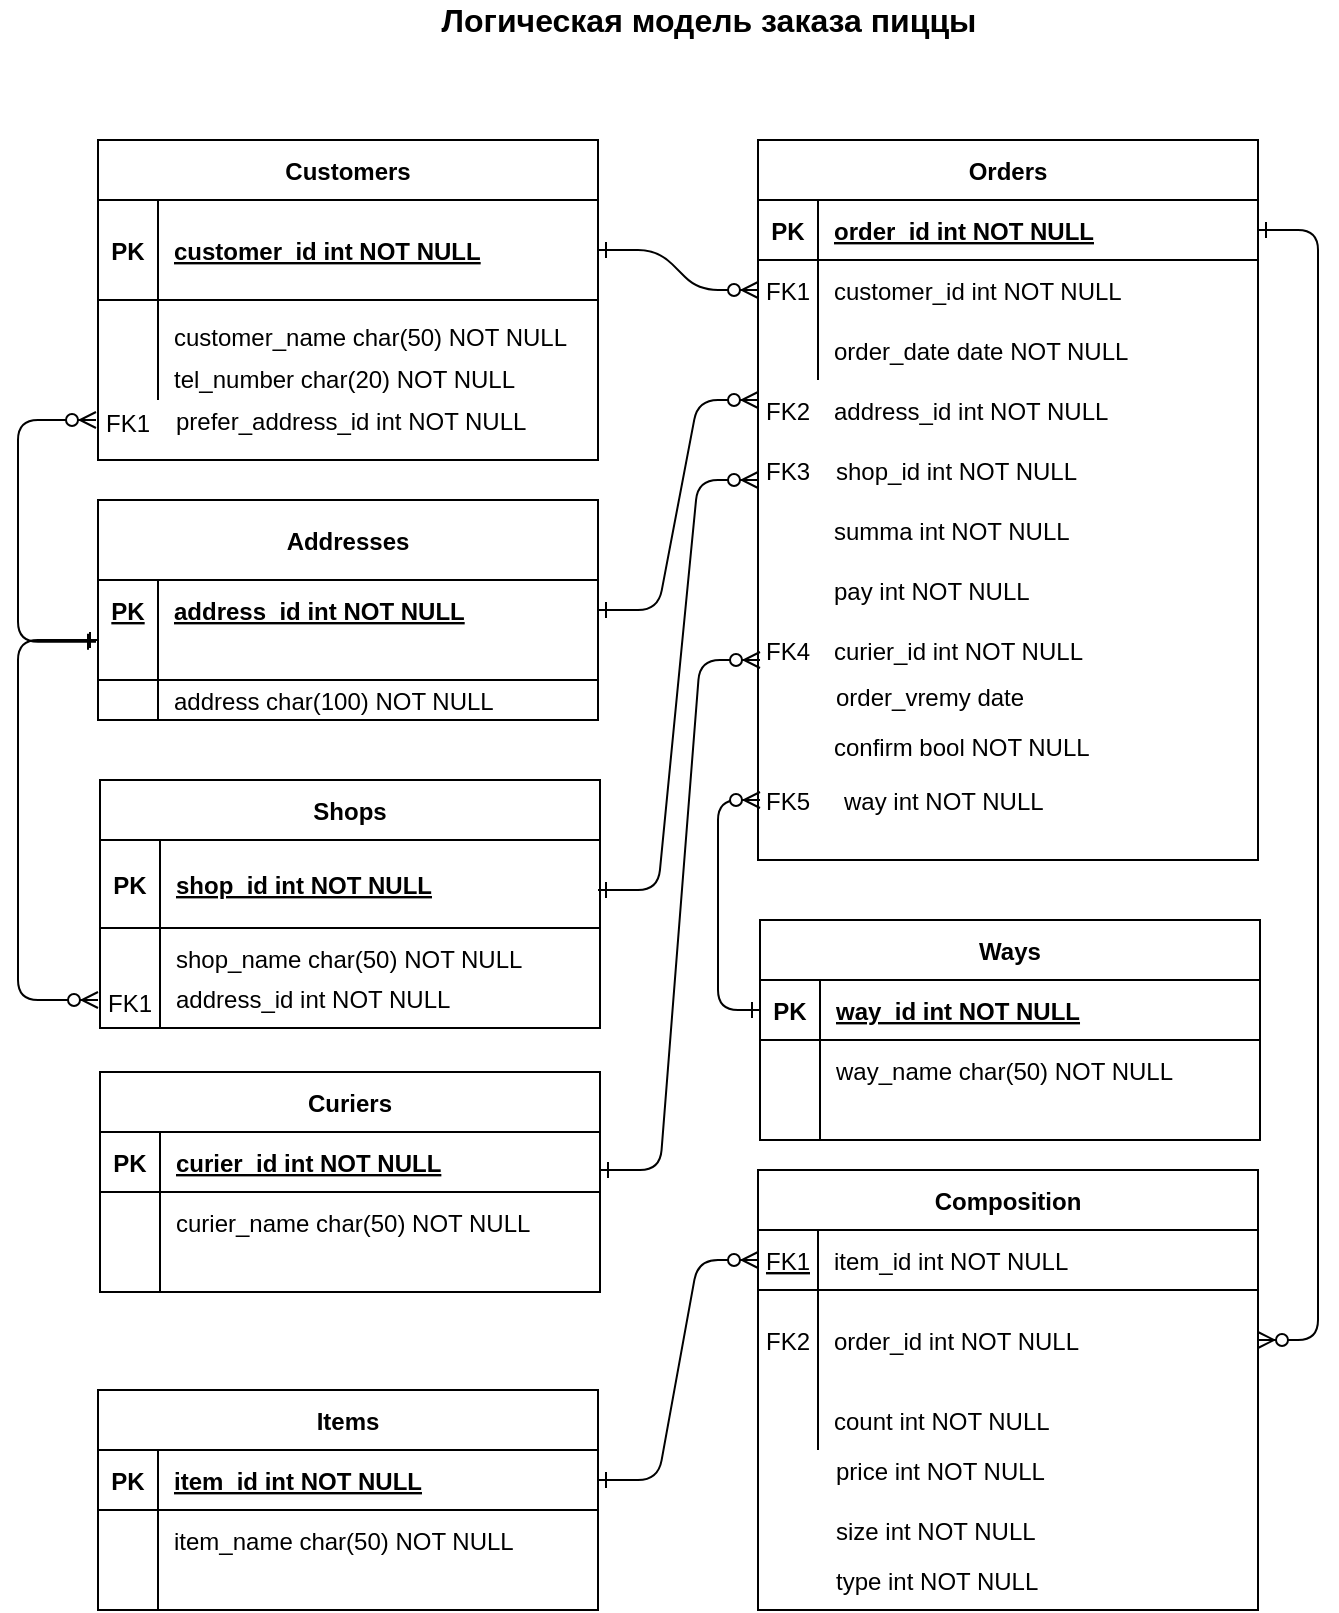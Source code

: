 <mxfile version="13.7.3" type="github">
  <diagram id="R2lEEEUBdFMjLlhIrx00" name="Page-1">
    <mxGraphModel dx="837" dy="647" grid="1" gridSize="10" guides="1" tooltips="1" connect="1" arrows="1" fold="1" page="1" pageScale="1" pageWidth="850" pageHeight="1100" math="0" shadow="0" extFonts="Permanent Marker^https://fonts.googleapis.com/css?family=Permanent+Marker">
      <root>
        <mxCell id="0" />
        <mxCell id="1" parent="0" />
        <mxCell id="C-vyLk0tnHw3VtMMgP7b-1" value="" style="edgeStyle=entityRelationEdgeStyle;endArrow=ERzeroToMany;startArrow=ERone;endFill=1;startFill=0;" parent="1" source="C-vyLk0tnHw3VtMMgP7b-24" target="C-vyLk0tnHw3VtMMgP7b-6" edge="1">
          <mxGeometry width="100" height="100" relative="1" as="geometry">
            <mxPoint x="340" y="720" as="sourcePoint" />
            <mxPoint x="440" y="620" as="targetPoint" />
          </mxGeometry>
        </mxCell>
        <mxCell id="C-vyLk0tnHw3VtMMgP7b-12" value="" style="edgeStyle=entityRelationEdgeStyle;endArrow=ERzeroToMany;startArrow=ERone;endFill=1;startFill=0;" parent="1" source="C-vyLk0tnHw3VtMMgP7b-3" target="C-vyLk0tnHw3VtMMgP7b-17" edge="1">
          <mxGeometry width="100" height="100" relative="1" as="geometry">
            <mxPoint x="400" y="180" as="sourcePoint" />
            <mxPoint x="460" y="205" as="targetPoint" />
          </mxGeometry>
        </mxCell>
        <mxCell id="C-vyLk0tnHw3VtMMgP7b-2" value="Orders" style="shape=table;startSize=30;container=1;collapsible=1;childLayout=tableLayout;fixedRows=1;rowLines=0;fontStyle=1;align=center;resizeLast=1;" parent="1" vertex="1">
          <mxGeometry x="450" y="120" width="250" height="360" as="geometry" />
        </mxCell>
        <mxCell id="C-vyLk0tnHw3VtMMgP7b-3" value="" style="shape=partialRectangle;collapsible=0;dropTarget=0;pointerEvents=0;fillColor=none;points=[[0,0.5],[1,0.5]];portConstraint=eastwest;top=0;left=0;right=0;bottom=1;" parent="C-vyLk0tnHw3VtMMgP7b-2" vertex="1">
          <mxGeometry y="30" width="250" height="30" as="geometry" />
        </mxCell>
        <mxCell id="C-vyLk0tnHw3VtMMgP7b-4" value="PK" style="shape=partialRectangle;overflow=hidden;connectable=0;fillColor=none;top=0;left=0;bottom=0;right=0;fontStyle=1;" parent="C-vyLk0tnHw3VtMMgP7b-3" vertex="1">
          <mxGeometry width="30" height="30" as="geometry" />
        </mxCell>
        <mxCell id="C-vyLk0tnHw3VtMMgP7b-5" value="order_id int NOT NULL " style="shape=partialRectangle;overflow=hidden;connectable=0;fillColor=none;top=0;left=0;bottom=0;right=0;align=left;spacingLeft=6;fontStyle=5;" parent="C-vyLk0tnHw3VtMMgP7b-3" vertex="1">
          <mxGeometry x="30" width="220" height="30" as="geometry" />
        </mxCell>
        <mxCell id="C-vyLk0tnHw3VtMMgP7b-6" value="" style="shape=partialRectangle;collapsible=0;dropTarget=0;pointerEvents=0;fillColor=none;points=[[0,0.5],[1,0.5]];portConstraint=eastwest;top=0;left=0;right=0;bottom=0;" parent="C-vyLk0tnHw3VtMMgP7b-2" vertex="1">
          <mxGeometry y="60" width="250" height="30" as="geometry" />
        </mxCell>
        <mxCell id="C-vyLk0tnHw3VtMMgP7b-7" value="FK1" style="shape=partialRectangle;overflow=hidden;connectable=0;fillColor=none;top=0;left=0;bottom=0;right=0;" parent="C-vyLk0tnHw3VtMMgP7b-6" vertex="1">
          <mxGeometry width="30" height="30" as="geometry" />
        </mxCell>
        <mxCell id="C-vyLk0tnHw3VtMMgP7b-8" value="customer_id int NOT NULL" style="shape=partialRectangle;overflow=hidden;connectable=0;fillColor=none;top=0;left=0;bottom=0;right=0;align=left;spacingLeft=6;" parent="C-vyLk0tnHw3VtMMgP7b-6" vertex="1">
          <mxGeometry x="30" width="220" height="30" as="geometry" />
        </mxCell>
        <mxCell id="C-vyLk0tnHw3VtMMgP7b-9" value="" style="shape=partialRectangle;collapsible=0;dropTarget=0;pointerEvents=0;fillColor=none;points=[[0,0.5],[1,0.5]];portConstraint=eastwest;top=0;left=0;right=0;bottom=0;" parent="C-vyLk0tnHw3VtMMgP7b-2" vertex="1">
          <mxGeometry y="90" width="250" height="30" as="geometry" />
        </mxCell>
        <mxCell id="C-vyLk0tnHw3VtMMgP7b-10" value="" style="shape=partialRectangle;overflow=hidden;connectable=0;fillColor=none;top=0;left=0;bottom=0;right=0;" parent="C-vyLk0tnHw3VtMMgP7b-9" vertex="1">
          <mxGeometry width="30" height="30" as="geometry" />
        </mxCell>
        <mxCell id="C-vyLk0tnHw3VtMMgP7b-11" value="order_date date NOT NULL" style="shape=partialRectangle;overflow=hidden;connectable=0;fillColor=none;top=0;left=0;bottom=0;right=0;align=left;spacingLeft=6;" parent="C-vyLk0tnHw3VtMMgP7b-9" vertex="1">
          <mxGeometry x="30" width="220" height="30" as="geometry" />
        </mxCell>
        <mxCell id="C-vyLk0tnHw3VtMMgP7b-23" value="Customers" style="shape=table;startSize=30;container=1;collapsible=1;childLayout=tableLayout;fixedRows=1;rowLines=0;fontStyle=1;align=center;resizeLast=1;" parent="1" vertex="1">
          <mxGeometry x="120" y="120" width="250" height="160" as="geometry" />
        </mxCell>
        <mxCell id="C-vyLk0tnHw3VtMMgP7b-24" value="" style="shape=partialRectangle;collapsible=0;dropTarget=0;pointerEvents=0;fillColor=none;points=[[0,0.5],[1,0.5]];portConstraint=eastwest;top=0;left=0;right=0;bottom=1;" parent="C-vyLk0tnHw3VtMMgP7b-23" vertex="1">
          <mxGeometry y="30" width="250" height="50" as="geometry" />
        </mxCell>
        <mxCell id="C-vyLk0tnHw3VtMMgP7b-25" value="PK" style="shape=partialRectangle;overflow=hidden;connectable=0;fillColor=none;top=0;left=0;bottom=0;right=0;fontStyle=1;" parent="C-vyLk0tnHw3VtMMgP7b-24" vertex="1">
          <mxGeometry width="30" height="50" as="geometry" />
        </mxCell>
        <mxCell id="C-vyLk0tnHw3VtMMgP7b-26" value="customer_id int NOT NULL " style="shape=partialRectangle;overflow=hidden;connectable=0;fillColor=none;top=0;left=0;bottom=0;right=0;align=left;spacingLeft=6;fontStyle=5;" parent="C-vyLk0tnHw3VtMMgP7b-24" vertex="1">
          <mxGeometry x="30" width="220" height="50" as="geometry" />
        </mxCell>
        <mxCell id="C-vyLk0tnHw3VtMMgP7b-27" value="" style="shape=partialRectangle;collapsible=0;dropTarget=0;pointerEvents=0;fillColor=none;points=[[0,0.5],[1,0.5]];portConstraint=eastwest;top=0;left=0;right=0;bottom=0;" parent="C-vyLk0tnHw3VtMMgP7b-23" vertex="1">
          <mxGeometry y="80" width="250" height="50" as="geometry" />
        </mxCell>
        <mxCell id="C-vyLk0tnHw3VtMMgP7b-28" value="" style="shape=partialRectangle;overflow=hidden;connectable=0;fillColor=none;top=0;left=0;bottom=0;right=0;" parent="C-vyLk0tnHw3VtMMgP7b-27" vertex="1">
          <mxGeometry width="30" height="50" as="geometry" />
        </mxCell>
        <mxCell id="C-vyLk0tnHw3VtMMgP7b-29" value="customer_name char(50) NOT NULL&#xa;" style="shape=partialRectangle;overflow=hidden;connectable=0;fillColor=none;top=0;left=0;bottom=0;right=0;align=left;spacingLeft=6;" parent="C-vyLk0tnHw3VtMMgP7b-27" vertex="1">
          <mxGeometry x="30" width="220" height="50" as="geometry" />
        </mxCell>
        <mxCell id="ihgUpwL0Bxf8vAp9QlQk-12" value="tel_number char(20) NOT NULL" style="shape=partialRectangle;overflow=hidden;connectable=0;fillColor=none;top=0;left=0;bottom=0;right=0;align=left;spacingLeft=6;" vertex="1" parent="1">
          <mxGeometry x="150" y="224" width="220" height="30" as="geometry" />
        </mxCell>
        <mxCell id="ihgUpwL0Bxf8vAp9QlQk-13" value="" style="edgeStyle=entityRelationEdgeStyle;endArrow=ERzeroToMany;startArrow=ERone;endFill=1;startFill=0;entryX=0;entryY=0.5;entryDx=0;entryDy=0;exitX=1;exitY=0.5;exitDx=0;exitDy=0;" edge="1" parent="1" source="ihgUpwL0Bxf8vAp9QlQk-27" target="C-vyLk0tnHw3VtMMgP7b-14">
          <mxGeometry width="100" height="100" relative="1" as="geometry">
            <mxPoint x="420" y="310" as="sourcePoint" />
            <mxPoint x="370" y="382" as="targetPoint" />
          </mxGeometry>
        </mxCell>
        <mxCell id="ihgUpwL0Bxf8vAp9QlQk-14" value="Логическая модель заказа пиццы" style="text;html=1;align=center;verticalAlign=middle;resizable=0;points=[];autosize=1;fontStyle=1;fontSize=16;" vertex="1" parent="1">
          <mxGeometry x="285" y="50" width="280" height="20" as="geometry" />
        </mxCell>
        <mxCell id="ihgUpwL0Bxf8vAp9QlQk-15" value="shop_id int NOT NULL" style="shape=partialRectangle;overflow=hidden;connectable=0;fillColor=none;top=0;left=0;bottom=0;right=0;align=left;spacingLeft=6;" vertex="1" parent="1">
          <mxGeometry x="481" y="270" width="220" height="30" as="geometry" />
        </mxCell>
        <mxCell id="ihgUpwL0Bxf8vAp9QlQk-16" value="FK2" style="shape=partialRectangle;overflow=hidden;connectable=0;fillColor=none;top=0;left=0;bottom=0;right=0;" vertex="1" parent="1">
          <mxGeometry x="450" y="240" width="30" height="30" as="geometry" />
        </mxCell>
        <mxCell id="ihgUpwL0Bxf8vAp9QlQk-17" value="curier_id int NOT NULL" style="shape=partialRectangle;overflow=hidden;connectable=0;fillColor=none;top=0;left=0;bottom=0;right=0;align=left;spacingLeft=6;" vertex="1" parent="1">
          <mxGeometry x="480" y="360" width="220" height="30" as="geometry" />
        </mxCell>
        <mxCell id="ihgUpwL0Bxf8vAp9QlQk-18" value="FK3" style="shape=partialRectangle;overflow=hidden;connectable=0;fillColor=none;top=0;left=0;bottom=0;right=0;" vertex="1" parent="1">
          <mxGeometry x="450" y="270" width="30" height="30" as="geometry" />
        </mxCell>
        <mxCell id="ihgUpwL0Bxf8vAp9QlQk-19" value="summa int NOT NULL" style="shape=partialRectangle;overflow=hidden;connectable=0;fillColor=none;top=0;left=0;bottom=0;right=0;align=left;spacingLeft=6;" vertex="1" parent="1">
          <mxGeometry x="480" y="300" width="220" height="30" as="geometry" />
        </mxCell>
        <mxCell id="ihgUpwL0Bxf8vAp9QlQk-20" value="pay int NOT NULL" style="shape=partialRectangle;overflow=hidden;connectable=0;fillColor=none;top=0;left=0;bottom=0;right=0;align=left;spacingLeft=6;" vertex="1" parent="1">
          <mxGeometry x="480" y="330" width="220" height="30" as="geometry" />
        </mxCell>
        <mxCell id="ihgUpwL0Bxf8vAp9QlQk-23" value="address_id int NOT NULL" style="shape=partialRectangle;overflow=hidden;connectable=0;fillColor=none;top=0;left=0;bottom=0;right=0;align=left;spacingLeft=6;" vertex="1" parent="1">
          <mxGeometry x="480" y="240" width="220" height="30" as="geometry" />
        </mxCell>
        <mxCell id="ihgUpwL0Bxf8vAp9QlQk-24" value="FK4" style="shape=partialRectangle;overflow=hidden;connectable=0;fillColor=none;top=0;left=0;bottom=0;right=0;" vertex="1" parent="1">
          <mxGeometry x="450" y="360" width="30" height="30" as="geometry" />
        </mxCell>
        <mxCell id="ihgUpwL0Bxf8vAp9QlQk-36" value="type int NOT NULL" style="shape=partialRectangle;overflow=hidden;connectable=0;fillColor=none;top=0;left=0;bottom=0;right=0;align=left;spacingLeft=6;" vertex="1" parent="1">
          <mxGeometry x="481" y="825" width="220" height="30" as="geometry" />
        </mxCell>
        <mxCell id="ihgUpwL0Bxf8vAp9QlQk-37" value="size int NOT NULL" style="shape=partialRectangle;overflow=hidden;connectable=0;fillColor=none;top=0;left=0;bottom=0;right=0;align=left;spacingLeft=6;" vertex="1" parent="1">
          <mxGeometry x="481" y="800" width="220" height="30" as="geometry" />
        </mxCell>
        <mxCell id="ihgUpwL0Bxf8vAp9QlQk-38" value="price int NOT NULL" style="shape=partialRectangle;overflow=hidden;connectable=0;fillColor=none;top=0;left=0;bottom=0;right=0;align=left;spacingLeft=6;" vertex="1" parent="1">
          <mxGeometry x="481" y="770" width="220" height="30" as="geometry" />
        </mxCell>
        <mxCell id="ihgUpwL0Bxf8vAp9QlQk-1" value="Addresses" style="shape=table;startSize=40;container=1;collapsible=1;childLayout=tableLayout;fixedRows=1;rowLines=0;fontStyle=1;align=center;resizeLast=1;" vertex="1" parent="1">
          <mxGeometry x="120" y="300" width="250" height="110" as="geometry" />
        </mxCell>
        <mxCell id="ihgUpwL0Bxf8vAp9QlQk-5" value="" style="shape=partialRectangle;collapsible=0;dropTarget=0;pointerEvents=0;fillColor=none;points=[[0,0.5],[1,0.5]];portConstraint=eastwest;top=0;left=0;right=0;bottom=0;" vertex="1" parent="ihgUpwL0Bxf8vAp9QlQk-1">
          <mxGeometry y="40" width="250" height="30" as="geometry" />
        </mxCell>
        <mxCell id="ihgUpwL0Bxf8vAp9QlQk-6" value="PK" style="shape=partialRectangle;overflow=hidden;connectable=0;fillColor=none;top=0;left=0;bottom=0;right=0;fontStyle=5" vertex="1" parent="ihgUpwL0Bxf8vAp9QlQk-5">
          <mxGeometry width="30" height="30" as="geometry" />
        </mxCell>
        <mxCell id="ihgUpwL0Bxf8vAp9QlQk-7" value="address_id int NOT NULL" style="shape=partialRectangle;overflow=hidden;connectable=0;fillColor=none;top=0;left=0;bottom=0;right=0;align=left;spacingLeft=6;fontStyle=5" vertex="1" parent="ihgUpwL0Bxf8vAp9QlQk-5">
          <mxGeometry x="30" width="220" height="30" as="geometry" />
        </mxCell>
        <mxCell id="ihgUpwL0Bxf8vAp9QlQk-2" value="" style="shape=partialRectangle;collapsible=0;dropTarget=0;pointerEvents=0;fillColor=none;points=[[0,0.5],[1,0.5]];portConstraint=eastwest;top=0;left=0;right=0;bottom=1;" vertex="1" parent="ihgUpwL0Bxf8vAp9QlQk-1">
          <mxGeometry y="70" width="250" height="20" as="geometry" />
        </mxCell>
        <mxCell id="ihgUpwL0Bxf8vAp9QlQk-3" value="" style="shape=partialRectangle;overflow=hidden;connectable=0;fillColor=none;top=0;left=0;bottom=0;right=0;fontStyle=0;" vertex="1" parent="ihgUpwL0Bxf8vAp9QlQk-2">
          <mxGeometry width="30" height="20" as="geometry" />
        </mxCell>
        <mxCell id="ihgUpwL0Bxf8vAp9QlQk-4" value="" style="shape=partialRectangle;overflow=hidden;connectable=0;fillColor=none;top=0;left=0;bottom=0;right=0;align=left;spacingLeft=6;fontStyle=0;" vertex="1" parent="ihgUpwL0Bxf8vAp9QlQk-2">
          <mxGeometry x="30" width="220" height="20" as="geometry" />
        </mxCell>
        <mxCell id="ihgUpwL0Bxf8vAp9QlQk-8" value="" style="shape=partialRectangle;collapsible=0;dropTarget=0;pointerEvents=0;fillColor=none;points=[[0,0.5],[1,0.5]];portConstraint=eastwest;top=0;left=0;right=0;bottom=0;" vertex="1" parent="ihgUpwL0Bxf8vAp9QlQk-1">
          <mxGeometry y="90" width="250" height="20" as="geometry" />
        </mxCell>
        <mxCell id="ihgUpwL0Bxf8vAp9QlQk-9" value="" style="shape=partialRectangle;overflow=hidden;connectable=0;fillColor=none;top=0;left=0;bottom=0;right=0;" vertex="1" parent="ihgUpwL0Bxf8vAp9QlQk-8">
          <mxGeometry width="30" height="20" as="geometry" />
        </mxCell>
        <mxCell id="ihgUpwL0Bxf8vAp9QlQk-10" value="address char(100) NOT NULL" style="shape=partialRectangle;overflow=hidden;connectable=0;fillColor=none;top=0;left=0;bottom=0;right=0;align=left;spacingLeft=6;" vertex="1" parent="ihgUpwL0Bxf8vAp9QlQk-8">
          <mxGeometry x="30" width="220" height="20" as="geometry" />
        </mxCell>
        <mxCell id="ihgUpwL0Bxf8vAp9QlQk-64" value="prefer_address_id int NOT NULL" style="shape=partialRectangle;overflow=hidden;connectable=0;fillColor=none;top=0;left=0;bottom=0;right=0;align=left;spacingLeft=6;" vertex="1" parent="1">
          <mxGeometry x="151" y="245" width="220" height="30" as="geometry" />
        </mxCell>
        <mxCell id="ihgUpwL0Bxf8vAp9QlQk-65" value="FK1" style="shape=partialRectangle;overflow=hidden;connectable=0;fillColor=none;top=0;left=0;bottom=0;right=0;fontStyle=0;" vertex="1" parent="1">
          <mxGeometry x="120" y="251" width="30" height="20" as="geometry" />
        </mxCell>
        <mxCell id="C-vyLk0tnHw3VtMMgP7b-13" value="Composition" style="shape=table;startSize=30;container=1;collapsible=1;childLayout=tableLayout;fixedRows=1;rowLines=0;fontStyle=1;align=center;resizeLast=1;" parent="1" vertex="1">
          <mxGeometry x="450" y="635" width="250" height="220" as="geometry" />
        </mxCell>
        <mxCell id="C-vyLk0tnHw3VtMMgP7b-14" value="" style="shape=partialRectangle;collapsible=0;dropTarget=0;pointerEvents=0;fillColor=none;points=[[0,0.5],[1,0.5]];portConstraint=eastwest;top=0;left=0;right=0;bottom=1;" parent="C-vyLk0tnHw3VtMMgP7b-13" vertex="1">
          <mxGeometry y="30" width="250" height="30" as="geometry" />
        </mxCell>
        <mxCell id="C-vyLk0tnHw3VtMMgP7b-15" value="FK1" style="shape=partialRectangle;overflow=hidden;connectable=0;fillColor=none;top=0;left=0;bottom=0;right=0;fontStyle=4;" parent="C-vyLk0tnHw3VtMMgP7b-14" vertex="1">
          <mxGeometry width="30" height="30" as="geometry" />
        </mxCell>
        <mxCell id="C-vyLk0tnHw3VtMMgP7b-16" value="item_id int NOT NULL " style="shape=partialRectangle;overflow=hidden;connectable=0;fillColor=none;top=0;left=0;bottom=0;right=0;align=left;spacingLeft=6;fontStyle=0;" parent="C-vyLk0tnHw3VtMMgP7b-14" vertex="1">
          <mxGeometry x="30" width="220" height="30" as="geometry" />
        </mxCell>
        <mxCell id="C-vyLk0tnHw3VtMMgP7b-17" value="" style="shape=partialRectangle;collapsible=0;dropTarget=0;pointerEvents=0;fillColor=none;points=[[0,0.5],[1,0.5]];portConstraint=eastwest;top=0;left=0;right=0;bottom=0;" parent="C-vyLk0tnHw3VtMMgP7b-13" vertex="1">
          <mxGeometry y="60" width="250" height="50" as="geometry" />
        </mxCell>
        <mxCell id="C-vyLk0tnHw3VtMMgP7b-18" value="FK2" style="shape=partialRectangle;overflow=hidden;connectable=0;fillColor=none;top=0;left=0;bottom=0;right=0;" parent="C-vyLk0tnHw3VtMMgP7b-17" vertex="1">
          <mxGeometry width="30" height="50" as="geometry" />
        </mxCell>
        <mxCell id="C-vyLk0tnHw3VtMMgP7b-19" value="order_id int NOT NULL" style="shape=partialRectangle;overflow=hidden;connectable=0;fillColor=none;top=0;left=0;bottom=0;right=0;align=left;spacingLeft=6;" parent="C-vyLk0tnHw3VtMMgP7b-17" vertex="1">
          <mxGeometry x="30" width="220" height="50" as="geometry" />
        </mxCell>
        <mxCell id="C-vyLk0tnHw3VtMMgP7b-20" value="" style="shape=partialRectangle;collapsible=0;dropTarget=0;pointerEvents=0;fillColor=none;points=[[0,0.5],[1,0.5]];portConstraint=eastwest;top=0;left=0;right=0;bottom=0;" parent="C-vyLk0tnHw3VtMMgP7b-13" vertex="1">
          <mxGeometry y="110" width="250" height="30" as="geometry" />
        </mxCell>
        <mxCell id="C-vyLk0tnHw3VtMMgP7b-21" value="" style="shape=partialRectangle;overflow=hidden;connectable=0;fillColor=none;top=0;left=0;bottom=0;right=0;" parent="C-vyLk0tnHw3VtMMgP7b-20" vertex="1">
          <mxGeometry width="30" height="30" as="geometry" />
        </mxCell>
        <mxCell id="C-vyLk0tnHw3VtMMgP7b-22" value="count int NOT NULL" style="shape=partialRectangle;overflow=hidden;connectable=0;fillColor=none;top=0;left=0;bottom=0;right=0;align=left;spacingLeft=6;" parent="C-vyLk0tnHw3VtMMgP7b-20" vertex="1">
          <mxGeometry x="30" width="220" height="30" as="geometry" />
        </mxCell>
        <mxCell id="ihgUpwL0Bxf8vAp9QlQk-26" value="Items" style="shape=table;startSize=30;container=1;collapsible=1;childLayout=tableLayout;fixedRows=1;rowLines=0;fontStyle=1;align=center;resizeLast=1;" vertex="1" parent="1">
          <mxGeometry x="120" y="745" width="250" height="110" as="geometry" />
        </mxCell>
        <mxCell id="ihgUpwL0Bxf8vAp9QlQk-27" value="" style="shape=partialRectangle;collapsible=0;dropTarget=0;pointerEvents=0;fillColor=none;points=[[0,0.5],[1,0.5]];portConstraint=eastwest;top=0;left=0;right=0;bottom=1;" vertex="1" parent="ihgUpwL0Bxf8vAp9QlQk-26">
          <mxGeometry y="30" width="250" height="30" as="geometry" />
        </mxCell>
        <mxCell id="ihgUpwL0Bxf8vAp9QlQk-28" value="PK" style="shape=partialRectangle;overflow=hidden;connectable=0;fillColor=none;top=0;left=0;bottom=0;right=0;fontStyle=1;" vertex="1" parent="ihgUpwL0Bxf8vAp9QlQk-27">
          <mxGeometry width="30" height="30" as="geometry" />
        </mxCell>
        <mxCell id="ihgUpwL0Bxf8vAp9QlQk-29" value="item_id int NOT NULL " style="shape=partialRectangle;overflow=hidden;connectable=0;fillColor=none;top=0;left=0;bottom=0;right=0;align=left;spacingLeft=6;fontStyle=5;" vertex="1" parent="ihgUpwL0Bxf8vAp9QlQk-27">
          <mxGeometry x="30" width="220" height="30" as="geometry" />
        </mxCell>
        <mxCell id="ihgUpwL0Bxf8vAp9QlQk-33" value="" style="shape=partialRectangle;collapsible=0;dropTarget=0;pointerEvents=0;fillColor=none;points=[[0,0.5],[1,0.5]];portConstraint=eastwest;top=0;left=0;right=0;bottom=0;" vertex="1" parent="ihgUpwL0Bxf8vAp9QlQk-26">
          <mxGeometry y="60" width="250" height="30" as="geometry" />
        </mxCell>
        <mxCell id="ihgUpwL0Bxf8vAp9QlQk-34" value="" style="shape=partialRectangle;overflow=hidden;connectable=0;fillColor=none;top=0;left=0;bottom=0;right=0;" vertex="1" parent="ihgUpwL0Bxf8vAp9QlQk-33">
          <mxGeometry width="30" height="30" as="geometry" />
        </mxCell>
        <mxCell id="ihgUpwL0Bxf8vAp9QlQk-35" value="item_name char(50) NOT NULL" style="shape=partialRectangle;overflow=hidden;connectable=0;fillColor=none;top=0;left=0;bottom=0;right=0;align=left;spacingLeft=6;" vertex="1" parent="ihgUpwL0Bxf8vAp9QlQk-33">
          <mxGeometry x="30" width="220" height="30" as="geometry" />
        </mxCell>
        <mxCell id="ihgUpwL0Bxf8vAp9QlQk-30" value="" style="shape=partialRectangle;collapsible=0;dropTarget=0;pointerEvents=0;fillColor=none;points=[[0,0.5],[1,0.5]];portConstraint=eastwest;top=0;left=0;right=0;bottom=0;" vertex="1" parent="ihgUpwL0Bxf8vAp9QlQk-26">
          <mxGeometry y="90" width="250" height="20" as="geometry" />
        </mxCell>
        <mxCell id="ihgUpwL0Bxf8vAp9QlQk-31" value="" style="shape=partialRectangle;overflow=hidden;connectable=0;fillColor=none;top=0;left=0;bottom=0;right=0;" vertex="1" parent="ihgUpwL0Bxf8vAp9QlQk-30">
          <mxGeometry width="30" height="20" as="geometry" />
        </mxCell>
        <mxCell id="ihgUpwL0Bxf8vAp9QlQk-32" value="" style="shape=partialRectangle;overflow=hidden;connectable=0;fillColor=none;top=0;left=0;bottom=0;right=0;align=left;spacingLeft=6;" vertex="1" parent="ihgUpwL0Bxf8vAp9QlQk-30">
          <mxGeometry x="30" width="220" height="20" as="geometry" />
        </mxCell>
        <mxCell id="ihgUpwL0Bxf8vAp9QlQk-66" value="address_id int NOT NULL" style="shape=partialRectangle;overflow=hidden;connectable=0;fillColor=none;top=0;left=0;bottom=0;right=0;align=left;spacingLeft=6;" vertex="1" parent="1">
          <mxGeometry x="151" y="534" width="220" height="30" as="geometry" />
        </mxCell>
        <mxCell id="ihgUpwL0Bxf8vAp9QlQk-49" value="Curiers" style="shape=table;startSize=30;container=1;collapsible=1;childLayout=tableLayout;fixedRows=1;rowLines=0;fontStyle=1;align=center;resizeLast=1;" vertex="1" parent="1">
          <mxGeometry x="121" y="586" width="250" height="110" as="geometry" />
        </mxCell>
        <mxCell id="ihgUpwL0Bxf8vAp9QlQk-50" value="" style="shape=partialRectangle;collapsible=0;dropTarget=0;pointerEvents=0;fillColor=none;points=[[0,0.5],[1,0.5]];portConstraint=eastwest;top=0;left=0;right=0;bottom=1;" vertex="1" parent="ihgUpwL0Bxf8vAp9QlQk-49">
          <mxGeometry y="30" width="250" height="30" as="geometry" />
        </mxCell>
        <mxCell id="ihgUpwL0Bxf8vAp9QlQk-51" value="PK" style="shape=partialRectangle;overflow=hidden;connectable=0;fillColor=none;top=0;left=0;bottom=0;right=0;fontStyle=1;" vertex="1" parent="ihgUpwL0Bxf8vAp9QlQk-50">
          <mxGeometry width="30" height="30" as="geometry" />
        </mxCell>
        <mxCell id="ihgUpwL0Bxf8vAp9QlQk-52" value="curier_id int NOT NULL" style="shape=partialRectangle;overflow=hidden;connectable=0;fillColor=none;top=0;left=0;bottom=0;right=0;align=left;spacingLeft=6;fontStyle=5;" vertex="1" parent="ihgUpwL0Bxf8vAp9QlQk-50">
          <mxGeometry x="30" width="220" height="30" as="geometry" />
        </mxCell>
        <mxCell id="ihgUpwL0Bxf8vAp9QlQk-53" value="" style="shape=partialRectangle;collapsible=0;dropTarget=0;pointerEvents=0;fillColor=none;points=[[0,0.5],[1,0.5]];portConstraint=eastwest;top=0;left=0;right=0;bottom=0;" vertex="1" parent="ihgUpwL0Bxf8vAp9QlQk-49">
          <mxGeometry y="60" width="250" height="30" as="geometry" />
        </mxCell>
        <mxCell id="ihgUpwL0Bxf8vAp9QlQk-54" value="" style="shape=partialRectangle;overflow=hidden;connectable=0;fillColor=none;top=0;left=0;bottom=0;right=0;" vertex="1" parent="ihgUpwL0Bxf8vAp9QlQk-53">
          <mxGeometry width="30" height="30" as="geometry" />
        </mxCell>
        <mxCell id="ihgUpwL0Bxf8vAp9QlQk-55" value="curier_name char(50) NOT NULL" style="shape=partialRectangle;overflow=hidden;connectable=0;fillColor=none;top=0;left=0;bottom=0;right=0;align=left;spacingLeft=6;" vertex="1" parent="ihgUpwL0Bxf8vAp9QlQk-53">
          <mxGeometry x="30" width="220" height="30" as="geometry" />
        </mxCell>
        <mxCell id="ihgUpwL0Bxf8vAp9QlQk-56" value="" style="shape=partialRectangle;collapsible=0;dropTarget=0;pointerEvents=0;fillColor=none;points=[[0,0.5],[1,0.5]];portConstraint=eastwest;top=0;left=0;right=0;bottom=0;" vertex="1" parent="ihgUpwL0Bxf8vAp9QlQk-49">
          <mxGeometry y="90" width="250" height="20" as="geometry" />
        </mxCell>
        <mxCell id="ihgUpwL0Bxf8vAp9QlQk-57" value="" style="shape=partialRectangle;overflow=hidden;connectable=0;fillColor=none;top=0;left=0;bottom=0;right=0;" vertex="1" parent="ihgUpwL0Bxf8vAp9QlQk-56">
          <mxGeometry width="30" height="20" as="geometry" />
        </mxCell>
        <mxCell id="ihgUpwL0Bxf8vAp9QlQk-58" value="" style="shape=partialRectangle;overflow=hidden;connectable=0;fillColor=none;top=0;left=0;bottom=0;right=0;align=left;spacingLeft=6;" vertex="1" parent="ihgUpwL0Bxf8vAp9QlQk-56">
          <mxGeometry x="30" width="220" height="20" as="geometry" />
        </mxCell>
        <mxCell id="ihgUpwL0Bxf8vAp9QlQk-39" value="Shops" style="shape=table;startSize=30;container=1;collapsible=1;childLayout=tableLayout;fixedRows=1;rowLines=0;fontStyle=1;align=center;resizeLast=1;" vertex="1" parent="1">
          <mxGeometry x="121" y="440" width="250" height="124" as="geometry" />
        </mxCell>
        <mxCell id="ihgUpwL0Bxf8vAp9QlQk-40" value="" style="shape=partialRectangle;collapsible=0;dropTarget=0;pointerEvents=0;fillColor=none;points=[[0,0.5],[1,0.5]];portConstraint=eastwest;top=0;left=0;right=0;bottom=1;" vertex="1" parent="ihgUpwL0Bxf8vAp9QlQk-39">
          <mxGeometry y="30" width="250" height="44" as="geometry" />
        </mxCell>
        <mxCell id="ihgUpwL0Bxf8vAp9QlQk-41" value="PK" style="shape=partialRectangle;overflow=hidden;connectable=0;fillColor=none;top=0;left=0;bottom=0;right=0;fontStyle=1;" vertex="1" parent="ihgUpwL0Bxf8vAp9QlQk-40">
          <mxGeometry width="30" height="44" as="geometry" />
        </mxCell>
        <mxCell id="ihgUpwL0Bxf8vAp9QlQk-42" value="shop_id int NOT NULL" style="shape=partialRectangle;overflow=hidden;connectable=0;fillColor=none;top=0;left=0;bottom=0;right=0;align=left;spacingLeft=6;fontStyle=5;" vertex="1" parent="ihgUpwL0Bxf8vAp9QlQk-40">
          <mxGeometry x="30" width="220" height="44" as="geometry" />
        </mxCell>
        <mxCell id="ihgUpwL0Bxf8vAp9QlQk-43" value="" style="shape=partialRectangle;collapsible=0;dropTarget=0;pointerEvents=0;fillColor=none;points=[[0,0.5],[1,0.5]];portConstraint=eastwest;top=0;left=0;right=0;bottom=0;" vertex="1" parent="ihgUpwL0Bxf8vAp9QlQk-39">
          <mxGeometry y="74" width="250" height="30" as="geometry" />
        </mxCell>
        <mxCell id="ihgUpwL0Bxf8vAp9QlQk-44" value="" style="shape=partialRectangle;overflow=hidden;connectable=0;fillColor=none;top=0;left=0;bottom=0;right=0;" vertex="1" parent="ihgUpwL0Bxf8vAp9QlQk-43">
          <mxGeometry width="30" height="30" as="geometry" />
        </mxCell>
        <mxCell id="ihgUpwL0Bxf8vAp9QlQk-45" value="shop_name char(50) NOT NULL" style="shape=partialRectangle;overflow=hidden;connectable=0;fillColor=none;top=0;left=0;bottom=0;right=0;align=left;spacingLeft=6;" vertex="1" parent="ihgUpwL0Bxf8vAp9QlQk-43">
          <mxGeometry x="30" width="220" height="30" as="geometry" />
        </mxCell>
        <mxCell id="ihgUpwL0Bxf8vAp9QlQk-46" value="" style="shape=partialRectangle;collapsible=0;dropTarget=0;pointerEvents=0;fillColor=none;points=[[0,0.5],[1,0.5]];portConstraint=eastwest;top=0;left=0;right=0;bottom=0;" vertex="1" parent="ihgUpwL0Bxf8vAp9QlQk-39">
          <mxGeometry y="104" width="250" height="20" as="geometry" />
        </mxCell>
        <mxCell id="ihgUpwL0Bxf8vAp9QlQk-47" value="" style="shape=partialRectangle;overflow=hidden;connectable=0;fillColor=none;top=0;left=0;bottom=0;right=0;" vertex="1" parent="ihgUpwL0Bxf8vAp9QlQk-46">
          <mxGeometry width="30" height="20" as="geometry" />
        </mxCell>
        <mxCell id="ihgUpwL0Bxf8vAp9QlQk-48" value="" style="shape=partialRectangle;overflow=hidden;connectable=0;fillColor=none;top=0;left=0;bottom=0;right=0;align=left;spacingLeft=6;" vertex="1" parent="ihgUpwL0Bxf8vAp9QlQk-46">
          <mxGeometry x="30" width="220" height="20" as="geometry" />
        </mxCell>
        <mxCell id="ihgUpwL0Bxf8vAp9QlQk-72" value="" style="edgeStyle=entityRelationEdgeStyle;endArrow=ERzeroToMany;startArrow=ERone;endFill=1;startFill=0;exitX=1;exitY=0.5;exitDx=0;exitDy=0;" edge="1" parent="1">
          <mxGeometry width="100" height="100" relative="1" as="geometry">
            <mxPoint x="371" y="635" as="sourcePoint" />
            <mxPoint x="451" y="380" as="targetPoint" />
          </mxGeometry>
        </mxCell>
        <mxCell id="ihgUpwL0Bxf8vAp9QlQk-73" value="" style="edgeStyle=entityRelationEdgeStyle;endArrow=ERzeroToMany;startArrow=ERone;endFill=1;startFill=0;" edge="1" parent="1">
          <mxGeometry width="100" height="100" relative="1" as="geometry">
            <mxPoint x="370" y="495" as="sourcePoint" />
            <mxPoint x="450" y="290" as="targetPoint" />
          </mxGeometry>
        </mxCell>
        <mxCell id="ihgUpwL0Bxf8vAp9QlQk-74" value="" style="edgeStyle=entityRelationEdgeStyle;endArrow=ERzeroToMany;startArrow=ERone;endFill=1;startFill=0;exitX=1;exitY=0.5;exitDx=0;exitDy=0;" edge="1" parent="1" source="ihgUpwL0Bxf8vAp9QlQk-5">
          <mxGeometry width="100" height="100" relative="1" as="geometry">
            <mxPoint x="480" y="520" as="sourcePoint" />
            <mxPoint x="450" y="250" as="targetPoint" />
          </mxGeometry>
        </mxCell>
        <mxCell id="ihgUpwL0Bxf8vAp9QlQk-75" value="" style="edgeStyle=elbowEdgeStyle;endArrow=ERzeroToMany;startArrow=ERone;endFill=1;startFill=0;exitX=-0.004;exitY=0.044;exitDx=0;exitDy=0;exitPerimeter=0;" edge="1" parent="1" source="ihgUpwL0Bxf8vAp9QlQk-2">
          <mxGeometry width="100" height="100" relative="1" as="geometry">
            <mxPoint x="20" y="390" as="sourcePoint" />
            <mxPoint x="119" y="260" as="targetPoint" />
            <Array as="points">
              <mxPoint x="80" y="315" />
            </Array>
          </mxGeometry>
        </mxCell>
        <mxCell id="ihgUpwL0Bxf8vAp9QlQk-76" value="order_vremy date " style="shape=partialRectangle;overflow=hidden;connectable=0;fillColor=none;top=0;left=0;bottom=0;right=0;align=left;spacingLeft=6;" vertex="1" parent="1">
          <mxGeometry x="481" y="383" width="220" height="30" as="geometry" />
        </mxCell>
        <mxCell id="ihgUpwL0Bxf8vAp9QlQk-78" value="way int NOT NULL" style="shape=partialRectangle;overflow=hidden;connectable=0;fillColor=none;top=0;left=0;bottom=0;right=0;align=left;spacingLeft=6;" vertex="1" parent="1">
          <mxGeometry x="485" y="435" width="220" height="30" as="geometry" />
        </mxCell>
        <mxCell id="ihgUpwL0Bxf8vAp9QlQk-79" value="confirm bool NOT NULL" style="shape=partialRectangle;overflow=hidden;connectable=0;fillColor=none;top=0;left=0;bottom=0;right=0;align=left;spacingLeft=6;" vertex="1" parent="1">
          <mxGeometry x="480" y="408" width="220" height="30" as="geometry" />
        </mxCell>
        <mxCell id="ihgUpwL0Bxf8vAp9QlQk-80" value="FK5" style="shape=partialRectangle;overflow=hidden;connectable=0;fillColor=none;top=0;left=0;bottom=0;right=0;" vertex="1" parent="1">
          <mxGeometry x="450" y="435" width="30" height="30" as="geometry" />
        </mxCell>
        <mxCell id="ihgUpwL0Bxf8vAp9QlQk-81" value="Ways" style="shape=table;startSize=30;container=1;collapsible=1;childLayout=tableLayout;fixedRows=1;rowLines=0;fontStyle=1;align=center;resizeLast=1;" vertex="1" parent="1">
          <mxGeometry x="451" y="510" width="250" height="110" as="geometry" />
        </mxCell>
        <mxCell id="ihgUpwL0Bxf8vAp9QlQk-82" value="" style="shape=partialRectangle;collapsible=0;dropTarget=0;pointerEvents=0;fillColor=none;points=[[0,0.5],[1,0.5]];portConstraint=eastwest;top=0;left=0;right=0;bottom=1;" vertex="1" parent="ihgUpwL0Bxf8vAp9QlQk-81">
          <mxGeometry y="30" width="250" height="30" as="geometry" />
        </mxCell>
        <mxCell id="ihgUpwL0Bxf8vAp9QlQk-83" value="PK" style="shape=partialRectangle;overflow=hidden;connectable=0;fillColor=none;top=0;left=0;bottom=0;right=0;fontStyle=1;" vertex="1" parent="ihgUpwL0Bxf8vAp9QlQk-82">
          <mxGeometry width="30" height="30" as="geometry" />
        </mxCell>
        <mxCell id="ihgUpwL0Bxf8vAp9QlQk-84" value="way_id int NOT NULL" style="shape=partialRectangle;overflow=hidden;connectable=0;fillColor=none;top=0;left=0;bottom=0;right=0;align=left;spacingLeft=6;fontStyle=5;" vertex="1" parent="ihgUpwL0Bxf8vAp9QlQk-82">
          <mxGeometry x="30" width="220" height="30" as="geometry" />
        </mxCell>
        <mxCell id="ihgUpwL0Bxf8vAp9QlQk-85" value="" style="shape=partialRectangle;collapsible=0;dropTarget=0;pointerEvents=0;fillColor=none;points=[[0,0.5],[1,0.5]];portConstraint=eastwest;top=0;left=0;right=0;bottom=0;" vertex="1" parent="ihgUpwL0Bxf8vAp9QlQk-81">
          <mxGeometry y="60" width="250" height="30" as="geometry" />
        </mxCell>
        <mxCell id="ihgUpwL0Bxf8vAp9QlQk-86" value="" style="shape=partialRectangle;overflow=hidden;connectable=0;fillColor=none;top=0;left=0;bottom=0;right=0;" vertex="1" parent="ihgUpwL0Bxf8vAp9QlQk-85">
          <mxGeometry width="30" height="30" as="geometry" />
        </mxCell>
        <mxCell id="ihgUpwL0Bxf8vAp9QlQk-87" value="way_name char(50) NOT NULL" style="shape=partialRectangle;overflow=hidden;connectable=0;fillColor=none;top=0;left=0;bottom=0;right=0;align=left;spacingLeft=6;" vertex="1" parent="ihgUpwL0Bxf8vAp9QlQk-85">
          <mxGeometry x="30" width="220" height="30" as="geometry" />
        </mxCell>
        <mxCell id="ihgUpwL0Bxf8vAp9QlQk-88" value="" style="shape=partialRectangle;collapsible=0;dropTarget=0;pointerEvents=0;fillColor=none;points=[[0,0.5],[1,0.5]];portConstraint=eastwest;top=0;left=0;right=0;bottom=0;" vertex="1" parent="ihgUpwL0Bxf8vAp9QlQk-81">
          <mxGeometry y="90" width="250" height="20" as="geometry" />
        </mxCell>
        <mxCell id="ihgUpwL0Bxf8vAp9QlQk-89" value="" style="shape=partialRectangle;overflow=hidden;connectable=0;fillColor=none;top=0;left=0;bottom=0;right=0;" vertex="1" parent="ihgUpwL0Bxf8vAp9QlQk-88">
          <mxGeometry width="30" height="20" as="geometry" />
        </mxCell>
        <mxCell id="ihgUpwL0Bxf8vAp9QlQk-90" value="" style="shape=partialRectangle;overflow=hidden;connectable=0;fillColor=none;top=0;left=0;bottom=0;right=0;align=left;spacingLeft=6;" vertex="1" parent="ihgUpwL0Bxf8vAp9QlQk-88">
          <mxGeometry x="30" width="220" height="20" as="geometry" />
        </mxCell>
        <mxCell id="ihgUpwL0Bxf8vAp9QlQk-91" value="" style="edgeStyle=elbowEdgeStyle;endArrow=ERzeroToMany;startArrow=ERone;endFill=1;startFill=0;exitX=0;exitY=0.5;exitDx=0;exitDy=0;" edge="1" parent="1" source="ihgUpwL0Bxf8vAp9QlQk-82">
          <mxGeometry width="100" height="100" relative="1" as="geometry">
            <mxPoint x="380" y="800" as="sourcePoint" />
            <mxPoint x="451" y="450" as="targetPoint" />
            <Array as="points">
              <mxPoint x="430" y="503" />
            </Array>
          </mxGeometry>
        </mxCell>
        <mxCell id="ihgUpwL0Bxf8vAp9QlQk-92" value="FK1" style="shape=partialRectangle;overflow=hidden;connectable=0;fillColor=none;top=0;left=0;bottom=0;right=0;fontStyle=0;" vertex="1" parent="1">
          <mxGeometry x="121" y="541" width="30" height="20" as="geometry" />
        </mxCell>
        <mxCell id="ihgUpwL0Bxf8vAp9QlQk-93" value="" style="edgeStyle=elbowEdgeStyle;endArrow=ERzeroToMany;startArrow=ERone;endFill=1;startFill=0;" edge="1" parent="1">
          <mxGeometry width="100" height="100" relative="1" as="geometry">
            <mxPoint x="120" y="370" as="sourcePoint" />
            <mxPoint x="120" y="550" as="targetPoint" />
            <Array as="points">
              <mxPoint x="80" y="460" />
            </Array>
          </mxGeometry>
        </mxCell>
      </root>
    </mxGraphModel>
  </diagram>
</mxfile>
